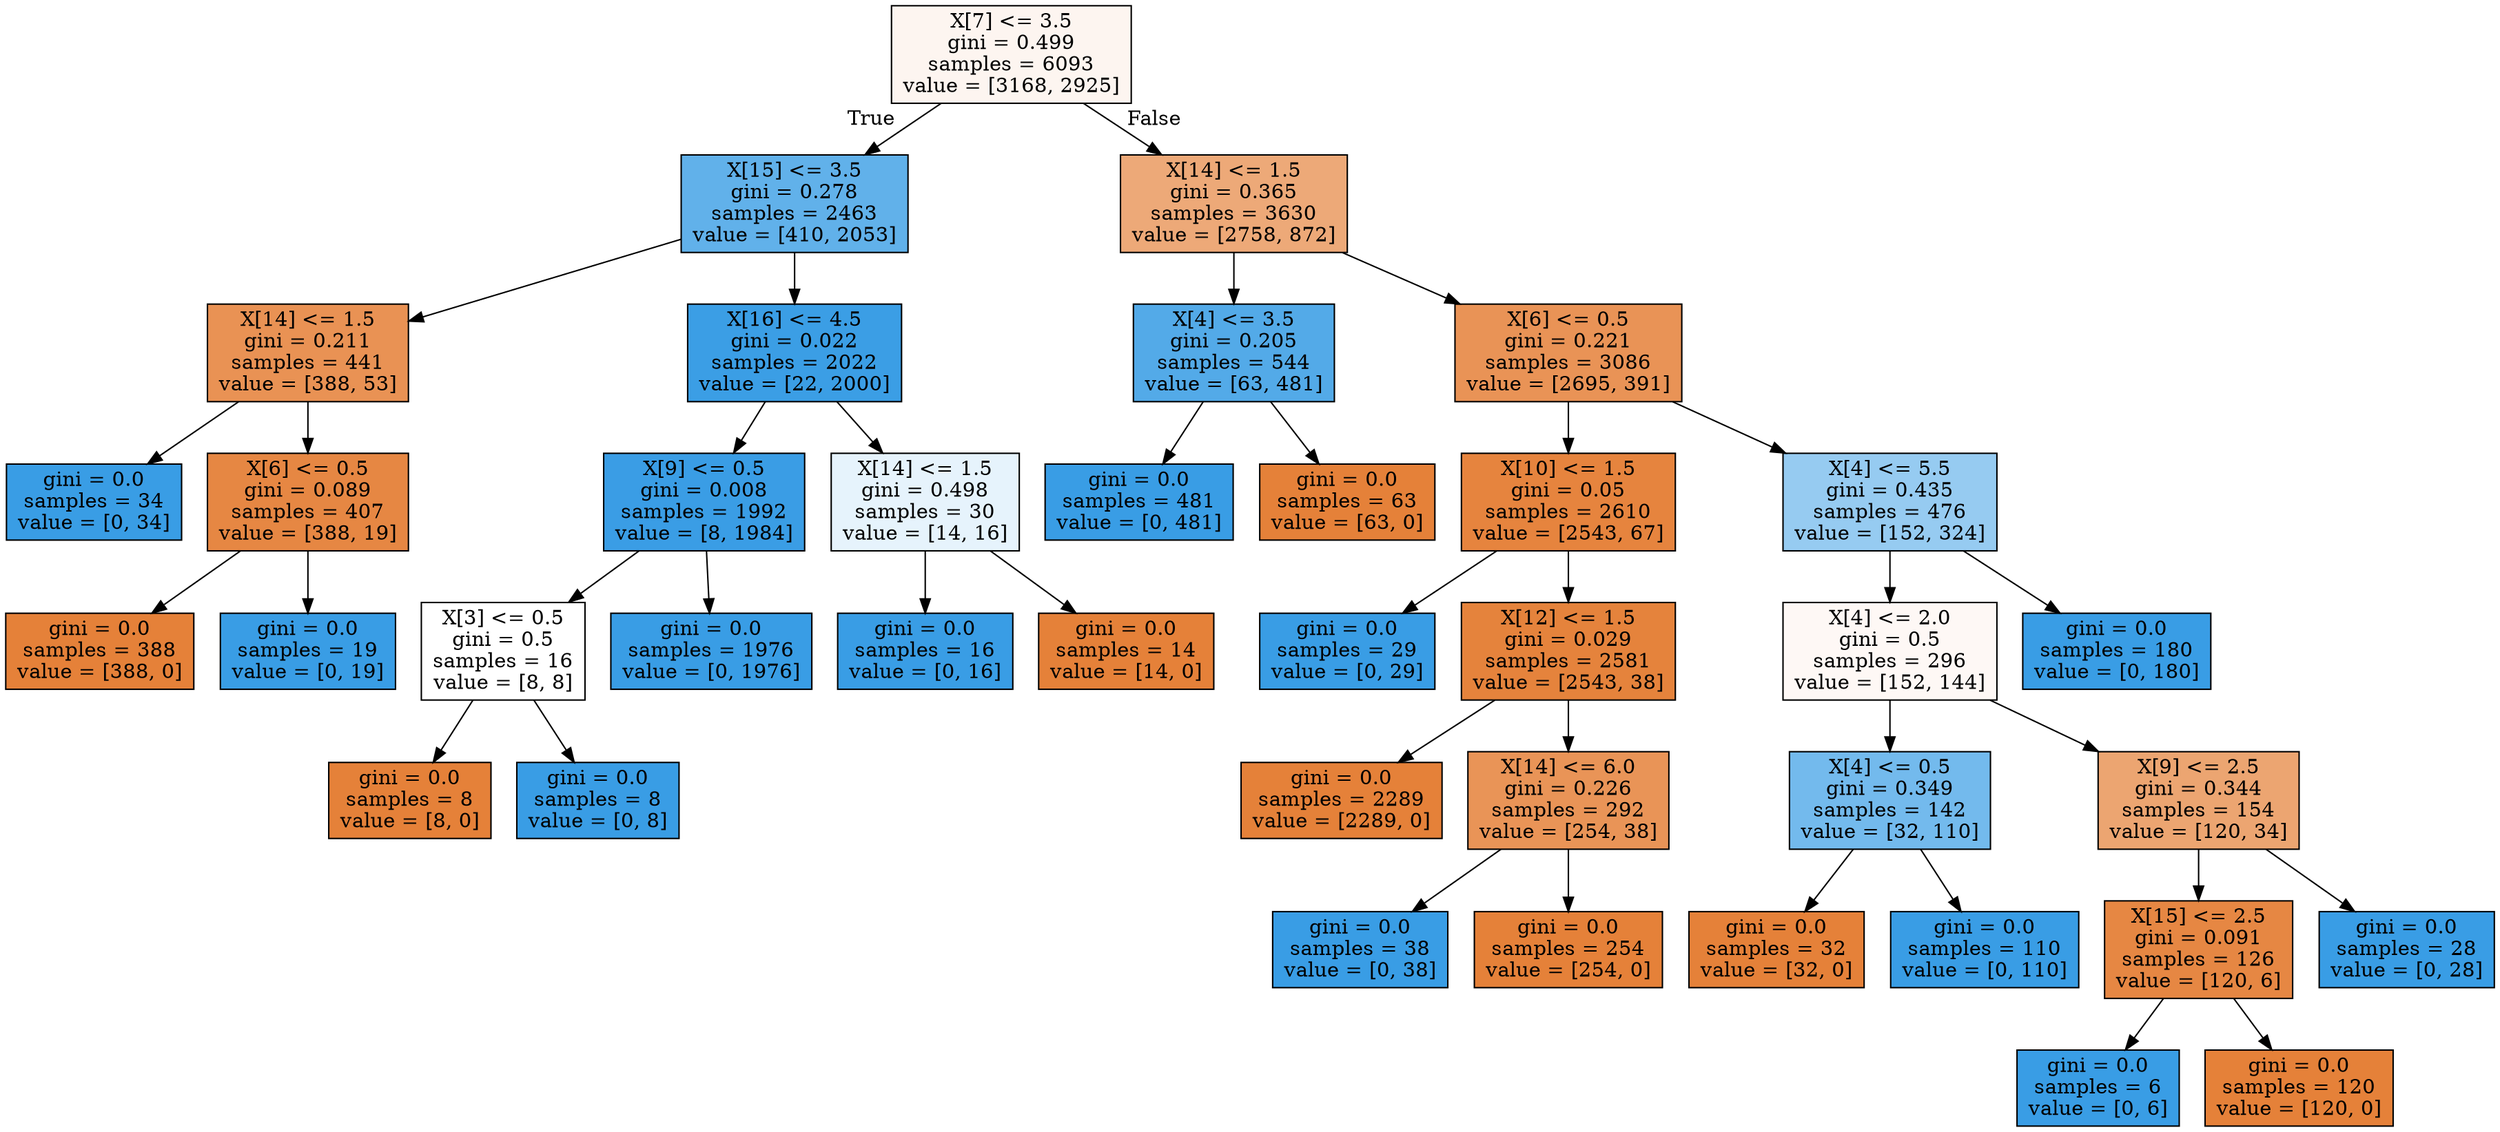 digraph Tree {
node [shape=box, style="filled", color="black"] ;
0 [label="X[7] <= 3.5\ngini = 0.499\nsamples = 6093\nvalue = [3168, 2925]", fillcolor="#fdf5f0"] ;
1 [label="X[15] <= 3.5\ngini = 0.278\nsamples = 2463\nvalue = [410, 2053]", fillcolor="#61b1ea"] ;
0 -> 1 [labeldistance=2.5, labelangle=45, headlabel="True"] ;
2 [label="X[14] <= 1.5\ngini = 0.211\nsamples = 441\nvalue = [388, 53]", fillcolor="#e99254"] ;
1 -> 2 ;
3 [label="gini = 0.0\nsamples = 34\nvalue = [0, 34]", fillcolor="#399de5"] ;
2 -> 3 ;
4 [label="X[6] <= 0.5\ngini = 0.089\nsamples = 407\nvalue = [388, 19]", fillcolor="#e68743"] ;
2 -> 4 ;
5 [label="gini = 0.0\nsamples = 388\nvalue = [388, 0]", fillcolor="#e58139"] ;
4 -> 5 ;
6 [label="gini = 0.0\nsamples = 19\nvalue = [0, 19]", fillcolor="#399de5"] ;
4 -> 6 ;
7 [label="X[16] <= 4.5\ngini = 0.022\nsamples = 2022\nvalue = [22, 2000]", fillcolor="#3b9ee5"] ;
1 -> 7 ;
8 [label="X[9] <= 0.5\ngini = 0.008\nsamples = 1992\nvalue = [8, 1984]", fillcolor="#3a9de5"] ;
7 -> 8 ;
9 [label="X[3] <= 0.5\ngini = 0.5\nsamples = 16\nvalue = [8, 8]", fillcolor="#ffffff"] ;
8 -> 9 ;
10 [label="gini = 0.0\nsamples = 8\nvalue = [8, 0]", fillcolor="#e58139"] ;
9 -> 10 ;
11 [label="gini = 0.0\nsamples = 8\nvalue = [0, 8]", fillcolor="#399de5"] ;
9 -> 11 ;
12 [label="gini = 0.0\nsamples = 1976\nvalue = [0, 1976]", fillcolor="#399de5"] ;
8 -> 12 ;
13 [label="X[14] <= 1.5\ngini = 0.498\nsamples = 30\nvalue = [14, 16]", fillcolor="#e6f3fc"] ;
7 -> 13 ;
14 [label="gini = 0.0\nsamples = 16\nvalue = [0, 16]", fillcolor="#399de5"] ;
13 -> 14 ;
15 [label="gini = 0.0\nsamples = 14\nvalue = [14, 0]", fillcolor="#e58139"] ;
13 -> 15 ;
16 [label="X[14] <= 1.5\ngini = 0.365\nsamples = 3630\nvalue = [2758, 872]", fillcolor="#eda978"] ;
0 -> 16 [labeldistance=2.5, labelangle=-45, headlabel="False"] ;
17 [label="X[4] <= 3.5\ngini = 0.205\nsamples = 544\nvalue = [63, 481]", fillcolor="#53aae8"] ;
16 -> 17 ;
18 [label="gini = 0.0\nsamples = 481\nvalue = [0, 481]", fillcolor="#399de5"] ;
17 -> 18 ;
19 [label="gini = 0.0\nsamples = 63\nvalue = [63, 0]", fillcolor="#e58139"] ;
17 -> 19 ;
20 [label="X[6] <= 0.5\ngini = 0.221\nsamples = 3086\nvalue = [2695, 391]", fillcolor="#e99356"] ;
16 -> 20 ;
21 [label="X[10] <= 1.5\ngini = 0.05\nsamples = 2610\nvalue = [2543, 67]", fillcolor="#e6843e"] ;
20 -> 21 ;
22 [label="gini = 0.0\nsamples = 29\nvalue = [0, 29]", fillcolor="#399de5"] ;
21 -> 22 ;
23 [label="X[12] <= 1.5\ngini = 0.029\nsamples = 2581\nvalue = [2543, 38]", fillcolor="#e5833c"] ;
21 -> 23 ;
24 [label="gini = 0.0\nsamples = 2289\nvalue = [2289, 0]", fillcolor="#e58139"] ;
23 -> 24 ;
25 [label="X[14] <= 6.0\ngini = 0.226\nsamples = 292\nvalue = [254, 38]", fillcolor="#e99457"] ;
23 -> 25 ;
26 [label="gini = 0.0\nsamples = 38\nvalue = [0, 38]", fillcolor="#399de5"] ;
25 -> 26 ;
27 [label="gini = 0.0\nsamples = 254\nvalue = [254, 0]", fillcolor="#e58139"] ;
25 -> 27 ;
28 [label="X[4] <= 5.5\ngini = 0.435\nsamples = 476\nvalue = [152, 324]", fillcolor="#96cbf1"] ;
20 -> 28 ;
29 [label="X[4] <= 2.0\ngini = 0.5\nsamples = 296\nvalue = [152, 144]", fillcolor="#fef8f5"] ;
28 -> 29 ;
30 [label="X[4] <= 0.5\ngini = 0.349\nsamples = 142\nvalue = [32, 110]", fillcolor="#73baed"] ;
29 -> 30 ;
31 [label="gini = 0.0\nsamples = 32\nvalue = [32, 0]", fillcolor="#e58139"] ;
30 -> 31 ;
32 [label="gini = 0.0\nsamples = 110\nvalue = [0, 110]", fillcolor="#399de5"] ;
30 -> 32 ;
33 [label="X[9] <= 2.5\ngini = 0.344\nsamples = 154\nvalue = [120, 34]", fillcolor="#eca571"] ;
29 -> 33 ;
34 [label="X[15] <= 2.5\ngini = 0.091\nsamples = 126\nvalue = [120, 6]", fillcolor="#e68743"] ;
33 -> 34 ;
35 [label="gini = 0.0\nsamples = 6\nvalue = [0, 6]", fillcolor="#399de5"] ;
34 -> 35 ;
36 [label="gini = 0.0\nsamples = 120\nvalue = [120, 0]", fillcolor="#e58139"] ;
34 -> 36 ;
37 [label="gini = 0.0\nsamples = 28\nvalue = [0, 28]", fillcolor="#399de5"] ;
33 -> 37 ;
38 [label="gini = 0.0\nsamples = 180\nvalue = [0, 180]", fillcolor="#399de5"] ;
28 -> 38 ;
}
